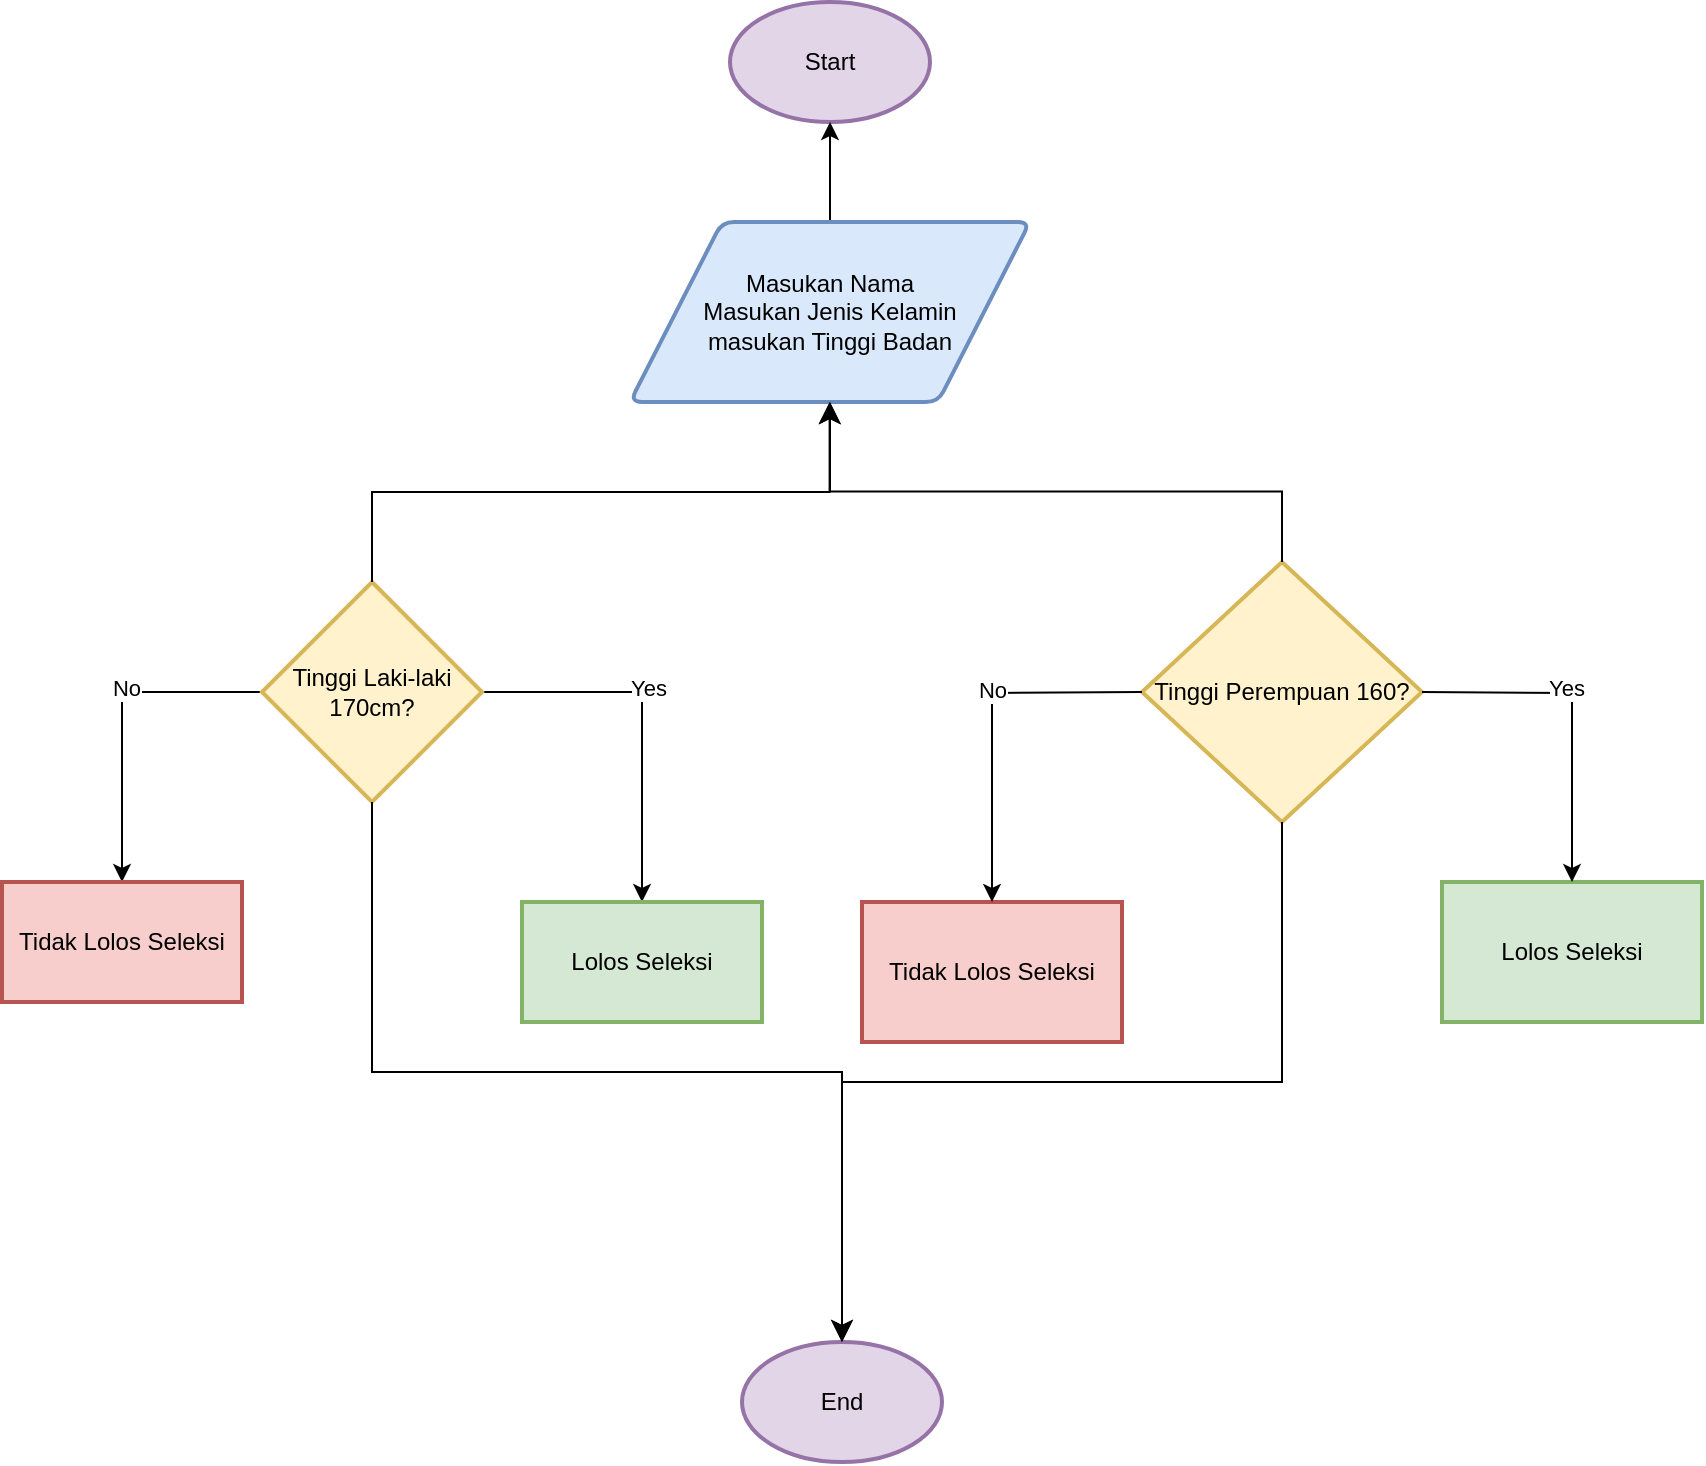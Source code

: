 <mxfile version="24.2.1" type="github">
  <diagram id="C5RBs43oDa-KdzZeNtuy" name="Page-1">
    <mxGraphModel dx="2227" dy="753" grid="1" gridSize="10" guides="1" tooltips="1" connect="1" arrows="1" fold="1" page="1" pageScale="1" pageWidth="827" pageHeight="1169" math="0" shadow="0">
      <root>
        <mxCell id="WIyWlLk6GJQsqaUBKTNV-0" />
        <mxCell id="WIyWlLk6GJQsqaUBKTNV-1" parent="WIyWlLk6GJQsqaUBKTNV-0" />
        <mxCell id="p8ExEQtUlic7NR4eEbXT-3" value="Start" style="strokeWidth=2;html=1;shape=mxgraph.flowchart.start_1;whiteSpace=wrap;fillColor=#e1d5e7;strokeColor=#9673a6;" vertex="1" parent="WIyWlLk6GJQsqaUBKTNV-1">
          <mxGeometry x="364" y="50" width="100" height="60" as="geometry" />
        </mxCell>
        <mxCell id="p8ExEQtUlic7NR4eEbXT-22" value="" style="edgeStyle=orthogonalEdgeStyle;rounded=0;orthogonalLoop=1;jettySize=auto;html=1;" edge="1" parent="WIyWlLk6GJQsqaUBKTNV-1" source="p8ExEQtUlic7NR4eEbXT-4" target="p8ExEQtUlic7NR4eEbXT-3">
          <mxGeometry relative="1" as="geometry" />
        </mxCell>
        <mxCell id="p8ExEQtUlic7NR4eEbXT-4" value="Masukan Nama&lt;div&gt;Masukan Jenis Kelamin&lt;/div&gt;&lt;div&gt;masukan Tinggi Badan&lt;/div&gt;" style="shape=parallelogram;html=1;strokeWidth=2;perimeter=parallelogramPerimeter;whiteSpace=wrap;rounded=1;arcSize=12;size=0.23;fillColor=#dae8fc;strokeColor=#6c8ebf;" vertex="1" parent="WIyWlLk6GJQsqaUBKTNV-1">
          <mxGeometry x="314" y="160" width="200" height="90" as="geometry" />
        </mxCell>
        <mxCell id="p8ExEQtUlic7NR4eEbXT-8" value="" style="edgeStyle=orthogonalEdgeStyle;rounded=0;orthogonalLoop=1;jettySize=auto;html=1;" edge="1" parent="WIyWlLk6GJQsqaUBKTNV-1" source="p8ExEQtUlic7NR4eEbXT-5" target="p8ExEQtUlic7NR4eEbXT-7">
          <mxGeometry relative="1" as="geometry" />
        </mxCell>
        <mxCell id="p8ExEQtUlic7NR4eEbXT-18" value="Yes" style="edgeLabel;html=1;align=center;verticalAlign=middle;resizable=0;points=[];" vertex="1" connectable="0" parent="p8ExEQtUlic7NR4eEbXT-8">
          <mxGeometry x="-0.135" y="4" relative="1" as="geometry">
            <mxPoint x="-1" y="-2" as="offset" />
          </mxGeometry>
        </mxCell>
        <mxCell id="p8ExEQtUlic7NR4eEbXT-10" value="" style="edgeStyle=orthogonalEdgeStyle;rounded=0;orthogonalLoop=1;jettySize=auto;html=1;" edge="1" parent="WIyWlLk6GJQsqaUBKTNV-1" source="p8ExEQtUlic7NR4eEbXT-5" target="p8ExEQtUlic7NR4eEbXT-9">
          <mxGeometry relative="1" as="geometry" />
        </mxCell>
        <mxCell id="p8ExEQtUlic7NR4eEbXT-19" value="No" style="edgeLabel;html=1;align=center;verticalAlign=middle;resizable=0;points=[];" vertex="1" connectable="0" parent="p8ExEQtUlic7NR4eEbXT-10">
          <mxGeometry x="-0.157" y="-1" relative="1" as="geometry">
            <mxPoint x="1" y="-1" as="offset" />
          </mxGeometry>
        </mxCell>
        <mxCell id="p8ExEQtUlic7NR4eEbXT-5" value="Tinggi Laki-laki 170cm?" style="strokeWidth=2;html=1;shape=mxgraph.flowchart.decision;whiteSpace=wrap;fillColor=#fff2cc;strokeColor=#d6b656;" vertex="1" parent="WIyWlLk6GJQsqaUBKTNV-1">
          <mxGeometry x="130" y="340" width="110" height="110" as="geometry" />
        </mxCell>
        <mxCell id="p8ExEQtUlic7NR4eEbXT-6" value="Tinggi Perempuan 160?" style="strokeWidth=2;html=1;shape=mxgraph.flowchart.decision;whiteSpace=wrap;fillColor=#fff2cc;strokeColor=#d6b656;" vertex="1" parent="WIyWlLk6GJQsqaUBKTNV-1">
          <mxGeometry x="570" y="330" width="140" height="130" as="geometry" />
        </mxCell>
        <mxCell id="p8ExEQtUlic7NR4eEbXT-7" value="Lolos Seleksi" style="whiteSpace=wrap;html=1;strokeWidth=2;fillColor=#d5e8d4;strokeColor=#82b366;" vertex="1" parent="WIyWlLk6GJQsqaUBKTNV-1">
          <mxGeometry x="260" y="500" width="120" height="60" as="geometry" />
        </mxCell>
        <mxCell id="p8ExEQtUlic7NR4eEbXT-9" value="Tidak Lolos Seleksi" style="whiteSpace=wrap;html=1;strokeWidth=2;fillColor=#f8cecc;strokeColor=#b85450;" vertex="1" parent="WIyWlLk6GJQsqaUBKTNV-1">
          <mxGeometry y="490" width="120" height="60" as="geometry" />
        </mxCell>
        <mxCell id="p8ExEQtUlic7NR4eEbXT-11" value="Lolos Seleksi" style="whiteSpace=wrap;html=1;strokeWidth=2;fillColor=#d5e8d4;strokeColor=#82b366;" vertex="1" parent="WIyWlLk6GJQsqaUBKTNV-1">
          <mxGeometry x="720" y="490" width="130" height="70" as="geometry" />
        </mxCell>
        <mxCell id="p8ExEQtUlic7NR4eEbXT-12" value="Tidak Lolos Seleksi" style="whiteSpace=wrap;html=1;strokeWidth=2;fillColor=#f8cecc;strokeColor=#b85450;" vertex="1" parent="WIyWlLk6GJQsqaUBKTNV-1">
          <mxGeometry x="430" y="500" width="130" height="70" as="geometry" />
        </mxCell>
        <mxCell id="p8ExEQtUlic7NR4eEbXT-13" value="" style="edgeStyle=orthogonalEdgeStyle;rounded=0;orthogonalLoop=1;jettySize=auto;html=1;entryX=0.5;entryY=0;entryDx=0;entryDy=0;" edge="1" parent="WIyWlLk6GJQsqaUBKTNV-1" target="p8ExEQtUlic7NR4eEbXT-11">
          <mxGeometry relative="1" as="geometry">
            <mxPoint x="710" y="395" as="sourcePoint" />
            <mxPoint x="790" y="480" as="targetPoint" />
          </mxGeometry>
        </mxCell>
        <mxCell id="p8ExEQtUlic7NR4eEbXT-17" value="Yes" style="edgeLabel;html=1;align=center;verticalAlign=middle;resizable=0;points=[];" vertex="1" connectable="0" parent="p8ExEQtUlic7NR4eEbXT-13">
          <mxGeometry x="-0.152" y="3" relative="1" as="geometry">
            <mxPoint as="offset" />
          </mxGeometry>
        </mxCell>
        <mxCell id="p8ExEQtUlic7NR4eEbXT-14" value="" style="edgeStyle=orthogonalEdgeStyle;rounded=0;orthogonalLoop=1;jettySize=auto;html=1;entryX=0.5;entryY=0;entryDx=0;entryDy=0;" edge="1" parent="WIyWlLk6GJQsqaUBKTNV-1" target="p8ExEQtUlic7NR4eEbXT-12">
          <mxGeometry relative="1" as="geometry">
            <mxPoint x="570" y="395" as="sourcePoint" />
            <mxPoint x="500" y="490" as="targetPoint" />
          </mxGeometry>
        </mxCell>
        <mxCell id="p8ExEQtUlic7NR4eEbXT-16" value="No" style="edgeLabel;html=1;align=center;verticalAlign=middle;resizable=0;points=[];" vertex="1" connectable="0" parent="p8ExEQtUlic7NR4eEbXT-14">
          <mxGeometry x="-0.164" y="-1" relative="1" as="geometry">
            <mxPoint x="1" y="-2" as="offset" />
          </mxGeometry>
        </mxCell>
        <mxCell id="p8ExEQtUlic7NR4eEbXT-20" value="" style="edgeStyle=elbowEdgeStyle;elbow=vertical;endArrow=classic;html=1;curved=0;rounded=0;endSize=8;startSize=8;entryX=0.424;entryY=1.046;entryDx=0;entryDy=0;entryPerimeter=0;exitX=0.5;exitY=0;exitDx=0;exitDy=0;exitPerimeter=0;" edge="1" parent="WIyWlLk6GJQsqaUBKTNV-1" source="p8ExEQtUlic7NR4eEbXT-5">
          <mxGeometry width="50" height="50" relative="1" as="geometry">
            <mxPoint x="200" y="335.86" as="sourcePoint" />
            <mxPoint x="413.8" y="250.0" as="targetPoint" />
          </mxGeometry>
        </mxCell>
        <mxCell id="p8ExEQtUlic7NR4eEbXT-21" value="" style="edgeStyle=elbowEdgeStyle;elbow=vertical;endArrow=classic;html=1;curved=0;rounded=0;endSize=8;startSize=8;entryX=0.441;entryY=1.059;entryDx=0;entryDy=0;entryPerimeter=0;exitX=0.5;exitY=0;exitDx=0;exitDy=0;exitPerimeter=0;" edge="1" parent="WIyWlLk6GJQsqaUBKTNV-1" source="p8ExEQtUlic7NR4eEbXT-6">
          <mxGeometry width="50" height="50" relative="1" as="geometry">
            <mxPoint x="651.8" y="324.69" as="sourcePoint" />
            <mxPoint x="414.0" y="250.0" as="targetPoint" />
            <Array as="points">
              <mxPoint x="531.8" y="294.69" />
            </Array>
          </mxGeometry>
        </mxCell>
        <mxCell id="p8ExEQtUlic7NR4eEbXT-23" value="End" style="strokeWidth=2;html=1;shape=mxgraph.flowchart.start_1;whiteSpace=wrap;fillColor=#e1d5e7;strokeColor=#9673a6;" vertex="1" parent="WIyWlLk6GJQsqaUBKTNV-1">
          <mxGeometry x="370" y="720" width="100" height="60" as="geometry" />
        </mxCell>
        <mxCell id="p8ExEQtUlic7NR4eEbXT-24" value="" style="edgeStyle=elbowEdgeStyle;elbow=vertical;endArrow=classic;html=1;curved=0;rounded=0;endSize=8;startSize=8;exitX=0.5;exitY=1;exitDx=0;exitDy=0;exitPerimeter=0;entryX=0.5;entryY=0;entryDx=0;entryDy=0;entryPerimeter=0;" edge="1" parent="WIyWlLk6GJQsqaUBKTNV-1" source="p8ExEQtUlic7NR4eEbXT-5" target="p8ExEQtUlic7NR4eEbXT-23">
          <mxGeometry width="50" height="50" relative="1" as="geometry">
            <mxPoint x="360" y="700" as="sourcePoint" />
            <mxPoint x="410" y="650" as="targetPoint" />
          </mxGeometry>
        </mxCell>
        <mxCell id="p8ExEQtUlic7NR4eEbXT-25" value="" style="edgeStyle=elbowEdgeStyle;elbow=vertical;endArrow=classic;html=1;curved=0;rounded=0;endSize=8;startSize=8;exitX=0.5;exitY=1;exitDx=0;exitDy=0;exitPerimeter=0;entryX=0.5;entryY=0;entryDx=0;entryDy=0;entryPerimeter=0;" edge="1" parent="WIyWlLk6GJQsqaUBKTNV-1" source="p8ExEQtUlic7NR4eEbXT-6" target="p8ExEQtUlic7NR4eEbXT-23">
          <mxGeometry width="50" height="50" relative="1" as="geometry">
            <mxPoint x="360" y="700" as="sourcePoint" />
            <mxPoint x="410" y="650" as="targetPoint" />
          </mxGeometry>
        </mxCell>
      </root>
    </mxGraphModel>
  </diagram>
</mxfile>
